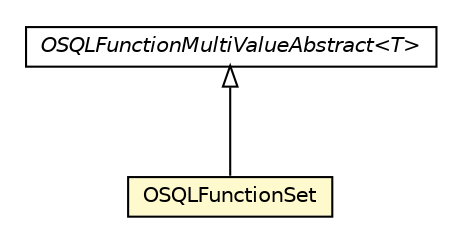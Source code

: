 #!/usr/local/bin/dot
#
# Class diagram 
# Generated by UMLGraph version R5_6-24-gf6e263 (http://www.umlgraph.org/)
#

digraph G {
	edge [fontname="Helvetica",fontsize=10,labelfontname="Helvetica",labelfontsize=10];
	node [fontname="Helvetica",fontsize=10,shape=plaintext];
	nodesep=0.25;
	ranksep=0.5;
	// com.orientechnologies.orient.core.sql.functions.coll.OSQLFunctionMultiValueAbstract<T>
	c3400715 [label=<<table title="com.orientechnologies.orient.core.sql.functions.coll.OSQLFunctionMultiValueAbstract" border="0" cellborder="1" cellspacing="0" cellpadding="2" port="p" href="./OSQLFunctionMultiValueAbstract.html">
		<tr><td><table border="0" cellspacing="0" cellpadding="1">
<tr><td align="center" balign="center"><font face="Helvetica-Oblique"> OSQLFunctionMultiValueAbstract&lt;T&gt; </font></td></tr>
		</table></td></tr>
		</table>>, URL="./OSQLFunctionMultiValueAbstract.html", fontname="Helvetica", fontcolor="black", fontsize=10.0];
	// com.orientechnologies.orient.core.sql.functions.coll.OSQLFunctionSet
	c3400728 [label=<<table title="com.orientechnologies.orient.core.sql.functions.coll.OSQLFunctionSet" border="0" cellborder="1" cellspacing="0" cellpadding="2" port="p" bgcolor="lemonChiffon" href="./OSQLFunctionSet.html">
		<tr><td><table border="0" cellspacing="0" cellpadding="1">
<tr><td align="center" balign="center"> OSQLFunctionSet </td></tr>
		</table></td></tr>
		</table>>, URL="./OSQLFunctionSet.html", fontname="Helvetica", fontcolor="black", fontsize=10.0];
	//com.orientechnologies.orient.core.sql.functions.coll.OSQLFunctionSet extends com.orientechnologies.orient.core.sql.functions.coll.OSQLFunctionMultiValueAbstract<java.util.Set<java.lang.Object>>
	c3400715:p -> c3400728:p [dir=back,arrowtail=empty];
}

